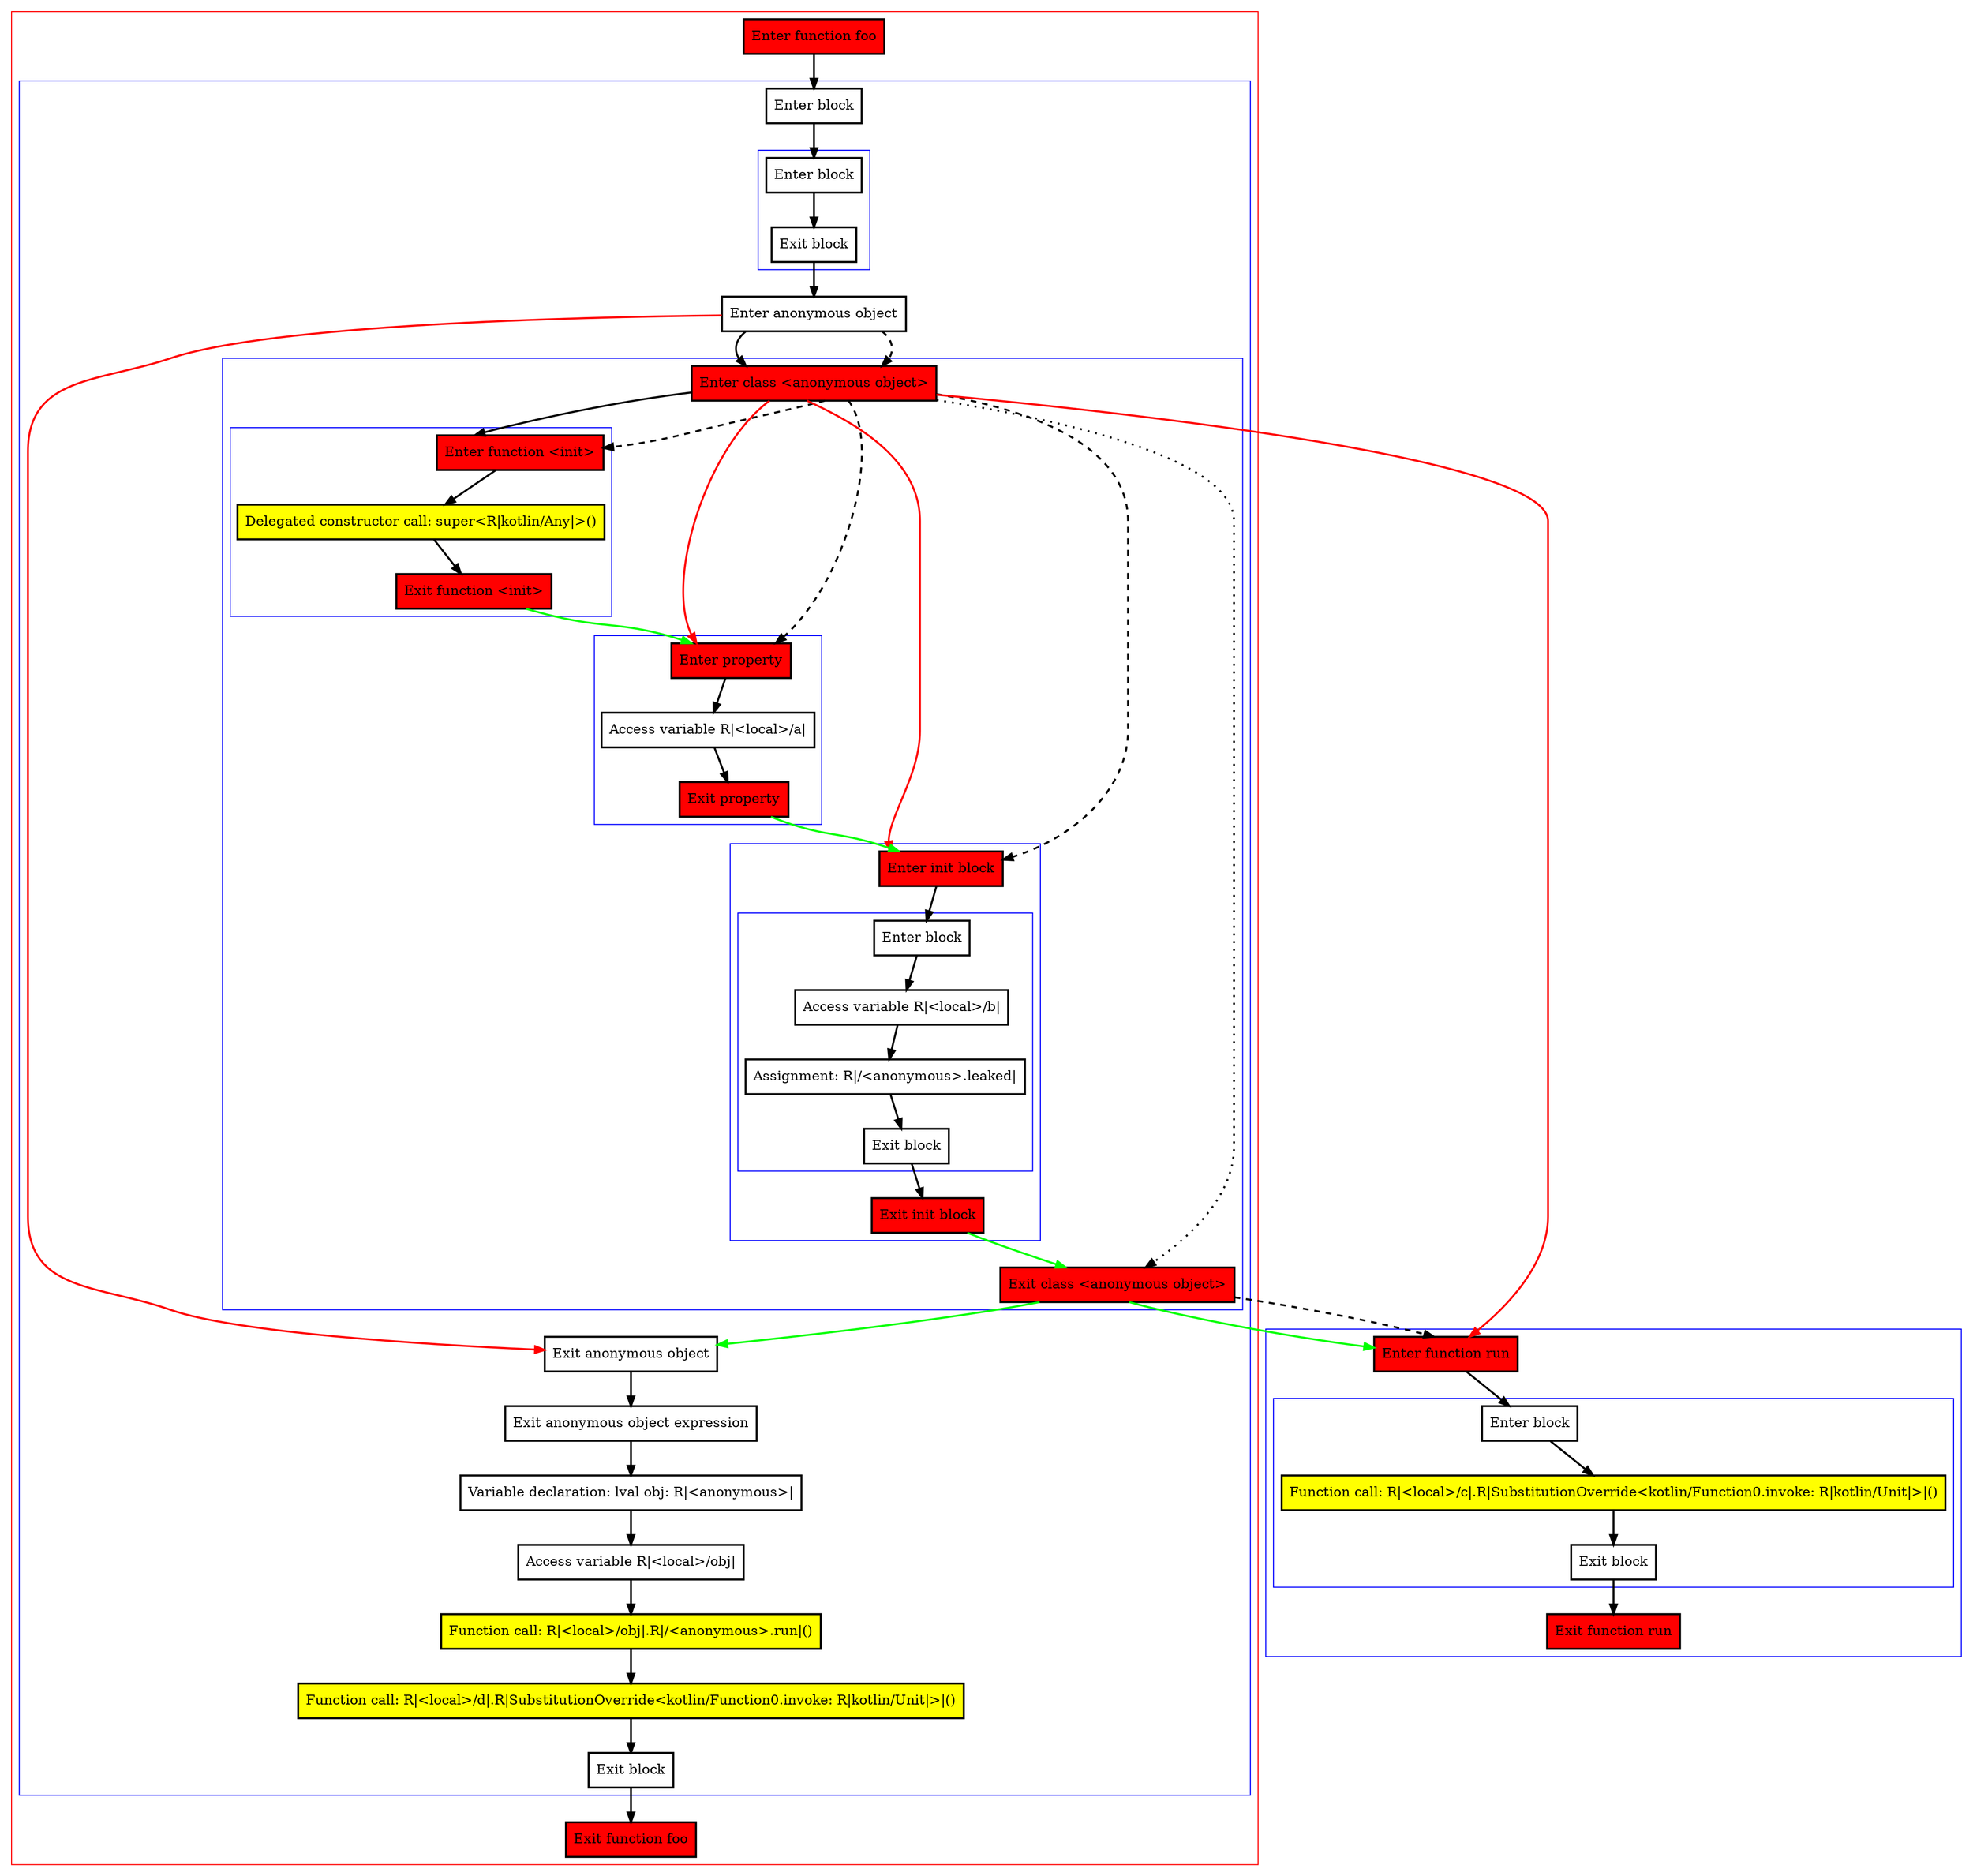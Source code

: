 digraph inAnonymousObject_kt {
    graph [nodesep=3]
    node [shape=box penwidth=2]
    edge [penwidth=2]

    subgraph cluster_0 {
        color=red
        0 [label="Enter function foo" style="filled" fillcolor=red];
        subgraph cluster_1 {
            color=blue
            1 [label="Enter block"];
            subgraph cluster_2 {
                color=blue
                2 [label="Enter block"];
                3 [label="Exit block"];
            }
            4 [label="Enter anonymous object"];
            subgraph cluster_3 {
                color=blue
                5 [label="Enter class <anonymous object>" style="filled" fillcolor=red];
                subgraph cluster_4 {
                    color=blue
                    6 [label="Enter function <init>" style="filled" fillcolor=red];
                    7 [label="Delegated constructor call: super<R|kotlin/Any|>()" style="filled" fillcolor=yellow];
                    8 [label="Exit function <init>" style="filled" fillcolor=red];
                }
                subgraph cluster_5 {
                    color=blue
                    9 [label="Enter property" style="filled" fillcolor=red];
                    10 [label="Access variable R|<local>/a|"];
                    11 [label="Exit property" style="filled" fillcolor=red];
                }
                subgraph cluster_6 {
                    color=blue
                    12 [label="Enter init block" style="filled" fillcolor=red];
                    subgraph cluster_7 {
                        color=blue
                        13 [label="Enter block"];
                        14 [label="Access variable R|<local>/b|"];
                        15 [label="Assignment: R|/<anonymous>.leaked|"];
                        16 [label="Exit block"];
                    }
                    17 [label="Exit init block" style="filled" fillcolor=red];
                }
                18 [label="Exit class <anonymous object>" style="filled" fillcolor=red];
            }
            19 [label="Exit anonymous object"];
            20 [label="Exit anonymous object expression"];
            21 [label="Variable declaration: lval obj: R|<anonymous>|"];
            22 [label="Access variable R|<local>/obj|"];
            23 [label="Function call: R|<local>/obj|.R|/<anonymous>.run|()" style="filled" fillcolor=yellow];
            24 [label="Function call: R|<local>/d|.R|SubstitutionOverride<kotlin/Function0.invoke: R|kotlin/Unit|>|()" style="filled" fillcolor=yellow];
            25 [label="Exit block"];
        }
        26 [label="Exit function foo" style="filled" fillcolor=red];
    }
    subgraph cluster_8 {
        color=blue
        27 [label="Enter function run" style="filled" fillcolor=red];
        subgraph cluster_9 {
            color=blue
            28 [label="Enter block"];
            29 [label="Function call: R|<local>/c|.R|SubstitutionOverride<kotlin/Function0.invoke: R|kotlin/Unit|>|()" style="filled" fillcolor=yellow];
            30 [label="Exit block"];
        }
        31 [label="Exit function run" style="filled" fillcolor=red];
    }
    0 -> {1};
    1 -> {2};
    2 -> {3};
    3 -> {4};
    4 -> {5};
    4 -> {19} [color=red];
    4 -> {5} [style=dashed];
    5 -> {6};
    5 -> {9 12 27} [color=red];
    5 -> {18} [style=dotted];
    5 -> {6 9 12} [style=dashed];
    6 -> {7};
    7 -> {8};
    8 -> {9} [color=green];
    9 -> {10};
    10 -> {11};
    11 -> {12} [color=green];
    12 -> {13};
    13 -> {14};
    14 -> {15};
    15 -> {16};
    16 -> {17};
    17 -> {18} [color=green];
    18 -> {19 27} [color=green];
    18 -> {27} [style=dashed];
    19 -> {20};
    20 -> {21};
    21 -> {22};
    22 -> {23};
    23 -> {24};
    24 -> {25};
    25 -> {26};
    27 -> {28};
    28 -> {29};
    29 -> {30};
    30 -> {31};

}
